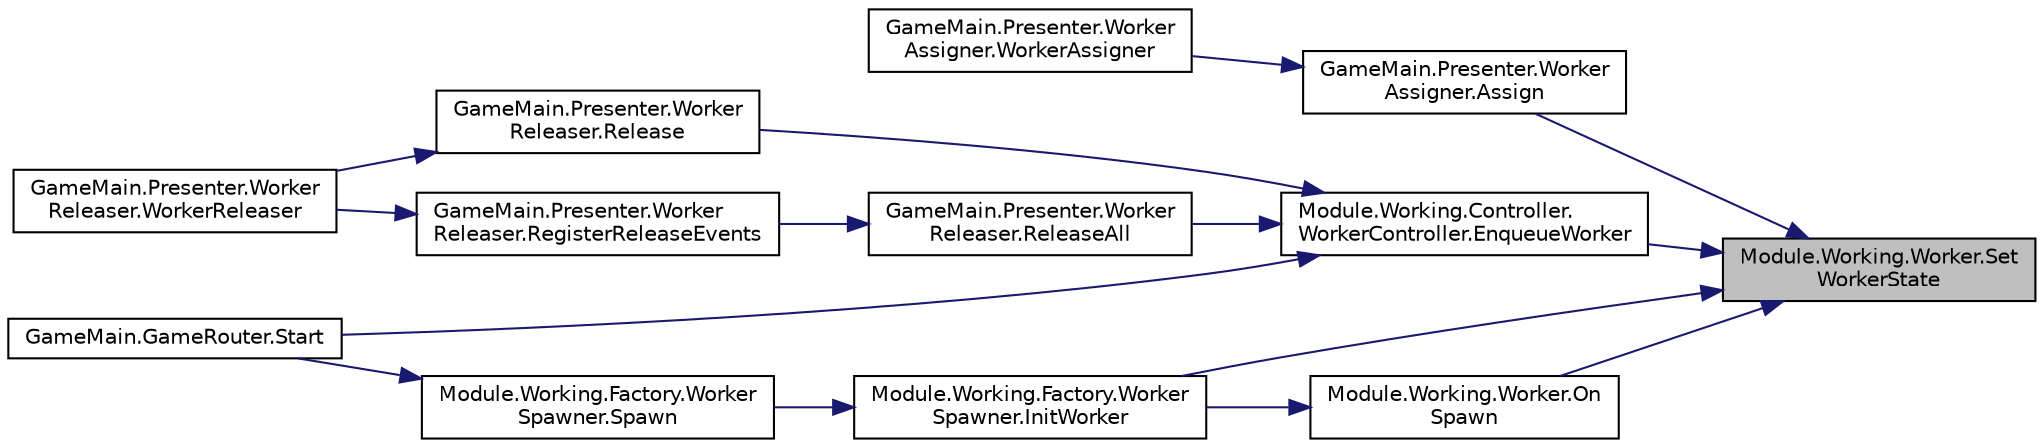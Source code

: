 digraph "Module.Working.Worker.SetWorkerState"
{
 // LATEX_PDF_SIZE
  edge [fontname="Helvetica",fontsize="10",labelfontname="Helvetica",labelfontsize="10"];
  node [fontname="Helvetica",fontsize="10",shape=record];
  rankdir="RL";
  Node1 [label="Module.Working.Worker.Set\lWorkerState",height=0.2,width=0.4,color="black", fillcolor="grey75", style="filled", fontcolor="black",tooltip=" "];
  Node1 -> Node2 [dir="back",color="midnightblue",fontsize="10",style="solid",fontname="Helvetica"];
  Node2 [label="GameMain.Presenter.Worker\lAssigner.Assign",height=0.2,width=0.4,color="black", fillcolor="white", style="filled",URL="$classGameMain_1_1Presenter_1_1WorkerAssigner.html#a8c49082adf98d57848a250206012333b",tooltip=" "];
  Node2 -> Node3 [dir="back",color="midnightblue",fontsize="10",style="solid",fontname="Helvetica"];
  Node3 [label="GameMain.Presenter.Worker\lAssigner.WorkerAssigner",height=0.2,width=0.4,color="black", fillcolor="white", style="filled",URL="$classGameMain_1_1Presenter_1_1WorkerAssigner.html#a47df0c1c72a7e62dce944ff8ce20c176",tooltip=" "];
  Node1 -> Node4 [dir="back",color="midnightblue",fontsize="10",style="solid",fontname="Helvetica"];
  Node4 [label="Module.Working.Controller.\lWorkerController.EnqueueWorker",height=0.2,width=0.4,color="black", fillcolor="white", style="filled",URL="$classModule_1_1Working_1_1Controller_1_1WorkerController.html#a0355752b983414821acb34c3bc51e724",tooltip=" "];
  Node4 -> Node5 [dir="back",color="midnightblue",fontsize="10",style="solid",fontname="Helvetica"];
  Node5 [label="GameMain.Presenter.Worker\lReleaser.Release",height=0.2,width=0.4,color="black", fillcolor="white", style="filled",URL="$classGameMain_1_1Presenter_1_1WorkerReleaser.html#a46869b365c16164da5e35fa54c8a9f2d",tooltip=" "];
  Node5 -> Node6 [dir="back",color="midnightblue",fontsize="10",style="solid",fontname="Helvetica"];
  Node6 [label="GameMain.Presenter.Worker\lReleaser.WorkerReleaser",height=0.2,width=0.4,color="black", fillcolor="white", style="filled",URL="$classGameMain_1_1Presenter_1_1WorkerReleaser.html#ac2e1ecee00e96c2989b9c57884a8f447",tooltip=" "];
  Node4 -> Node7 [dir="back",color="midnightblue",fontsize="10",style="solid",fontname="Helvetica"];
  Node7 [label="GameMain.Presenter.Worker\lReleaser.ReleaseAll",height=0.2,width=0.4,color="black", fillcolor="white", style="filled",URL="$classGameMain_1_1Presenter_1_1WorkerReleaser.html#a6b727baaf9b8ee42df31adf6a1ee58e9",tooltip=" "];
  Node7 -> Node8 [dir="back",color="midnightblue",fontsize="10",style="solid",fontname="Helvetica"];
  Node8 [label="GameMain.Presenter.Worker\lReleaser.RegisterReleaseEvents",height=0.2,width=0.4,color="black", fillcolor="white", style="filled",URL="$classGameMain_1_1Presenter_1_1WorkerReleaser.html#a758ccbe75d8d7be04fb24e52299ae33d",tooltip=" "];
  Node8 -> Node6 [dir="back",color="midnightblue",fontsize="10",style="solid",fontname="Helvetica"];
  Node4 -> Node9 [dir="back",color="midnightblue",fontsize="10",style="solid",fontname="Helvetica"];
  Node9 [label="GameMain.GameRouter.Start",height=0.2,width=0.4,color="black", fillcolor="white", style="filled",URL="$classGameMain_1_1GameRouter.html#a6454f04e22fe74080dbb46da0f8927be",tooltip=" "];
  Node1 -> Node10 [dir="back",color="midnightblue",fontsize="10",style="solid",fontname="Helvetica"];
  Node10 [label="Module.Working.Factory.Worker\lSpawner.InitWorker",height=0.2,width=0.4,color="black", fillcolor="white", style="filled",URL="$classModule_1_1Working_1_1Factory_1_1WorkerSpawner.html#a3bd1eddf8ed6d085685b07cd670fc708",tooltip=" "];
  Node10 -> Node11 [dir="back",color="midnightblue",fontsize="10",style="solid",fontname="Helvetica"];
  Node11 [label="Module.Working.Factory.Worker\lSpawner.Spawn",height=0.2,width=0.4,color="black", fillcolor="white", style="filled",URL="$classModule_1_1Working_1_1Factory_1_1WorkerSpawner.html#ac966f5863bd7a545801886ed8d14dba3",tooltip=" "];
  Node11 -> Node9 [dir="back",color="midnightblue",fontsize="10",style="solid",fontname="Helvetica"];
  Node1 -> Node12 [dir="back",color="midnightblue",fontsize="10",style="solid",fontname="Helvetica"];
  Node12 [label="Module.Working.Worker.On\lSpawn",height=0.2,width=0.4,color="black", fillcolor="white", style="filled",URL="$classModule_1_1Working_1_1Worker.html#a269c989987eb8bffc23d6dd73b725077",tooltip=" "];
  Node12 -> Node10 [dir="back",color="midnightblue",fontsize="10",style="solid",fontname="Helvetica"];
}
